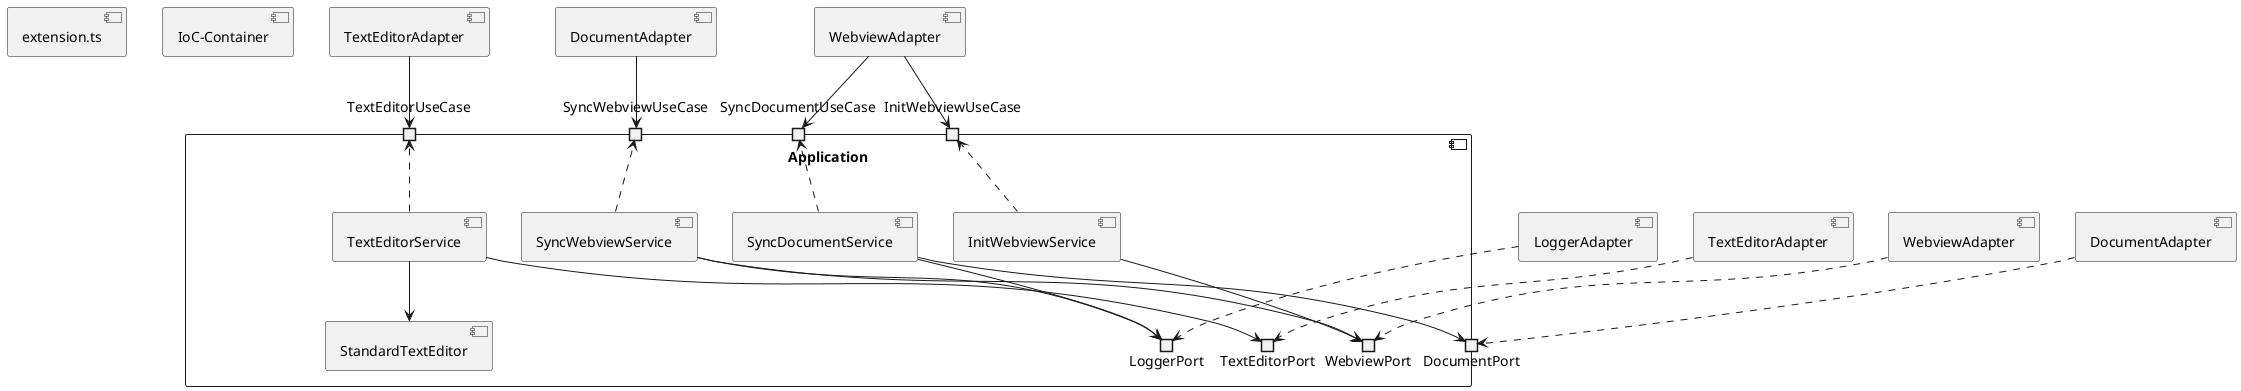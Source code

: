 @startuml
'https://plantuml.com/component-diagram


component extension.ts
component "IoC-Container"

component "WebviewAdapter" as InWebviewAdapter
component "DocumentAdapter" as InDocumentAdapter
component "TextEditorAdapter" as InTextEditorAdapter

component Application {
    portin InitWebviewUseCase
    portin SyncWebviewUseCase
    portin SyncDocumentUseCase
    portin TextEditorUseCase

    portout DocumentPort
    portout WebviewPort
    portout TextEditorPort
    portout LoggerPort

    component InitWebviewService
    component SyncWebviewService
    component SyncDocumentService
    component TextEditorService

    component StandardTextEditor
}

component "WebviewAdapter" as OutWebviewAdapter
component "DocumentAdapter" as OutDocumentAdapter
component "TextEditorAdapter" as OutTextEditorAdapter
component "LoggerAdapter" as OutLoggerAdapter

TextEditorService --> StandardTextEditor

InitWebviewService ..> InitWebviewUseCase
InitWebviewService --> WebviewPort
SyncWebviewService ..> SyncWebviewUseCase
SyncWebviewService --> WebviewPort
SyncWebviewService --> LoggerPort
SyncDocumentService ..> SyncDocumentUseCase
SyncDocumentService --> DocumentPort
SyncDocumentService --> LoggerPort
TextEditorService ..> TextEditorUseCase
TextEditorService --> TextEditorPort

InWebviewAdapter --> InitWebviewUseCase
InWebviewAdapter --> SyncDocumentUseCase
InDocumentAdapter --> SyncWebviewUseCase
InTextEditorAdapter --> TextEditorUseCase

OutWebviewAdapter ..> WebviewPort
OutDocumentAdapter ..> DocumentPort
OutTextEditorAdapter ..> TextEditorPort
OutLoggerAdapter ..> LoggerPort

@enduml
